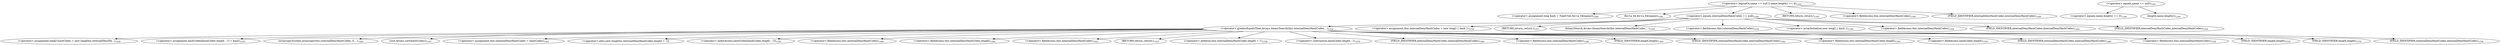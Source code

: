 digraph "addDenyInternal" {  
"3639" [label = <(&lt;operator&gt;.assignment,long hash = TypeUtils.fnv1a_64(name))<SUB>1248</SUB>> ]
"3668" [label = <(&lt;operator&gt;.assignment,long[] hashCodes = new long[this.internalDenyHa...)<SUB>1258</SUB>> ]
"3677" [label = <(&lt;operator&gt;.assignment,hashCodes[hashCodes.length - 1] = hash)<SUB>1259</SUB>> ]
"3686" [label = <(arraycopy,System.arraycopy(this.internalDenyHashCodes, 0,...)<SUB>1260</SUB>> ]
"3697" [label = <(sort,Arrays.sort(hashCodes))<SUB>1261</SUB>> ]
"3700" [label = <(&lt;operator&gt;.assignment,this.internalDenyHashCodes = hashCodes)<SUB>1262</SUB>> ]
"3628" [label = <(&lt;operator&gt;.logicalOr,name == null || name.length() == 0)<SUB>1244</SUB>> ]
"3641" [label = <(fnv1a_64,fnv1a_64(name))<SUB>1248</SUB>> ]
"3645" [label = <(&lt;operator&gt;.equals,internalDenyHashCodes == null)<SUB>1249</SUB>> ]
"3658" [label = <(&lt;operator&gt;.greaterEqualsThan,Arrays.binarySearch(this.internalDenyHashCodes,...)<SUB>1254</SUB>> ]
"3670" [label = <(&lt;operator&gt;.alloc,new long[this.internalDenyHashCodes.length + 1])> ]
"3678" [label = <(&lt;operator&gt;.indexAccess,hashCodes[hashCodes.length - 1])<SUB>1259</SUB>> ]
"3688" [label = <(&lt;operator&gt;.fieldAccess,this.internalDenyHashCodes)<SUB>1260</SUB>> ]
"3693" [label = <(&lt;operator&gt;.fieldAccess,this.internalDenyHashCodes.length)<SUB>1260</SUB>> ]
"3701" [label = <(&lt;operator&gt;.fieldAccess,this.internalDenyHashCodes)<SUB>1262</SUB>> ]
"3629" [label = <(&lt;operator&gt;.equals,name == null)<SUB>1244</SUB>> ]
"3632" [label = <(&lt;operator&gt;.equals,name.length() == 0)<SUB>1244</SUB>> ]
"3637" [label = <(RETURN,return;,return;)<SUB>1245</SUB>> ]
"3646" [label = <(&lt;operator&gt;.fieldAccess,this.internalDenyHashCodes)<SUB>1249</SUB>> ]
"3651" [label = <(&lt;operator&gt;.assignment,this.internalDenyHashCodes = new long[] { hash })<SUB>1250</SUB>> ]
"3656" [label = <(RETURN,return;,return;)<SUB>1251</SUB>> ]
"3659" [label = <(binarySearch,Arrays.binarySearch(this.internalDenyHashCodes,...)<SUB>1254</SUB>> ]
"3666" [label = <(RETURN,return;,return;)<SUB>1255</SUB>> ]
"3671" [label = <(&lt;operator&gt;.addition,this.internalDenyHashCodes.length + 1)<SUB>1258</SUB>> ]
"3680" [label = <(&lt;operator&gt;.subtraction,hashCodes.length - 1)<SUB>1259</SUB>> ]
"3689" [label = <(FIELD_IDENTIFIER,internalDenyHashCodes,internalDenyHashCodes)<SUB>1260</SUB>> ]
"3694" [label = <(&lt;operator&gt;.fieldAccess,this.internalDenyHashCodes)<SUB>1260</SUB>> ]
"3696" [label = <(FIELD_IDENTIFIER,length,length)<SUB>1260</SUB>> ]
"3702" [label = <(FIELD_IDENTIFIER,internalDenyHashCodes,internalDenyHashCodes)<SUB>1262</SUB>> ]
"3633" [label = <(length,name.length())<SUB>1244</SUB>> ]
"3648" [label = <(FIELD_IDENTIFIER,internalDenyHashCodes,internalDenyHashCodes)<SUB>1249</SUB>> ]
"3652" [label = <(&lt;operator&gt;.fieldAccess,this.internalDenyHashCodes)<SUB>1250</SUB>> ]
"3654" [label = <(&lt;operator&gt;.arrayInitializer,new long[] { hash })<SUB>1250</SUB>> ]
"3661" [label = <(&lt;operator&gt;.fieldAccess,this.internalDenyHashCodes)<SUB>1254</SUB>> ]
"3672" [label = <(&lt;operator&gt;.fieldAccess,this.internalDenyHashCodes.length)<SUB>1258</SUB>> ]
"3681" [label = <(&lt;operator&gt;.fieldAccess,hashCodes.length)<SUB>1259</SUB>> ]
"3695" [label = <(FIELD_IDENTIFIER,internalDenyHashCodes,internalDenyHashCodes)<SUB>1260</SUB>> ]
"3653" [label = <(FIELD_IDENTIFIER,internalDenyHashCodes,internalDenyHashCodes)<SUB>1250</SUB>> ]
"3662" [label = <(FIELD_IDENTIFIER,internalDenyHashCodes,internalDenyHashCodes)<SUB>1254</SUB>> ]
"3673" [label = <(&lt;operator&gt;.fieldAccess,this.internalDenyHashCodes)<SUB>1258</SUB>> ]
"3675" [label = <(FIELD_IDENTIFIER,length,length)<SUB>1258</SUB>> ]
"3683" [label = <(FIELD_IDENTIFIER,length,length)<SUB>1259</SUB>> ]
"3674" [label = <(FIELD_IDENTIFIER,internalDenyHashCodes,internalDenyHashCodes)<SUB>1258</SUB>> ]
  "3628" -> "3648" 
  "3628" -> "3639" 
  "3628" -> "3645" 
  "3628" -> "3637" 
  "3628" -> "3646" 
  "3628" -> "3641" 
  "3645" -> "3656" 
  "3645" -> "3652" 
  "3645" -> "3662" 
  "3645" -> "3653" 
  "3645" -> "3661" 
  "3645" -> "3658" 
  "3645" -> "3659" 
  "3645" -> "3651" 
  "3645" -> "3654" 
  "3658" -> "3694" 
  "3658" -> "3674" 
  "3658" -> "3686" 
  "3658" -> "3683" 
  "3658" -> "3677" 
  "3658" -> "3681" 
  "3658" -> "3673" 
  "3658" -> "3693" 
  "3658" -> "3675" 
  "3658" -> "3678" 
  "3658" -> "3700" 
  "3658" -> "3671" 
  "3658" -> "3689" 
  "3658" -> "3701" 
  "3658" -> "3668" 
  "3658" -> "3672" 
  "3658" -> "3670" 
  "3658" -> "3697" 
  "3658" -> "3666" 
  "3658" -> "3702" 
  "3658" -> "3696" 
  "3658" -> "3688" 
  "3658" -> "3695" 
  "3658" -> "3680" 
  "3629" -> "3632" 
  "3629" -> "3633" 
}
